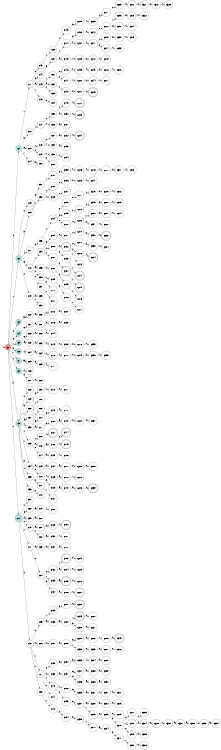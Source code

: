 digraph APTAALF {
__start0 [style = invis, shape = none, label = "", width = 0, height = 0];

rankdir=LR;
size="8,5";

s0 [style="filled", color="black", fillcolor="#ff817b" shape="circle", label="q0"];
s1 [style="filled", color="black", fillcolor="powderblue" shape="circle", label="q1"];
s2 [style="filled", color="black", fillcolor="powderblue" shape="circle", label="q2"];
s3 [style="filled", color="black", fillcolor="powderblue" shape="circle", label="q3"];
s4 [style="filled", color="black", fillcolor="powderblue" shape="circle", label="q4"];
s5 [style="filled", color="black", fillcolor="powderblue" shape="circle", label="q5"];
s6 [style="filled", color="black", fillcolor="powderblue" shape="circle", label="q6"];
s7 [style="filled", color="black", fillcolor="powderblue" shape="circle", label="q7"];
s8 [style="filled", color="black", fillcolor="powderblue" shape="circle", label="q8"];
s9 [style="filled", color="black", fillcolor="powderblue" shape="circle", label="q9"];
s10 [style="filled", color="black", fillcolor="powderblue" shape="circle", label="q10"];
s11 [style="filled", color="black", fillcolor="white" shape="circle", label="q11"];
s12 [style="filled", color="black", fillcolor="white" shape="circle", label="q12"];
s13 [style="filled", color="black", fillcolor="white" shape="circle", label="q13"];
s14 [style="filled", color="black", fillcolor="white" shape="circle", label="q14"];
s15 [style="filled", color="black", fillcolor="white" shape="circle", label="q15"];
s16 [style="filled", color="black", fillcolor="white" shape="circle", label="q16"];
s17 [style="filled", color="black", fillcolor="white" shape="circle", label="q17"];
s18 [style="filled", color="black", fillcolor="white" shape="circle", label="q18"];
s19 [style="filled", color="black", fillcolor="white" shape="circle", label="q19"];
s20 [style="filled", color="black", fillcolor="white" shape="circle", label="q20"];
s21 [style="filled", color="black", fillcolor="white" shape="circle", label="q21"];
s22 [style="filled", color="black", fillcolor="white" shape="circle", label="q22"];
s23 [style="filled", color="black", fillcolor="white" shape="circle", label="q23"];
s24 [style="filled", color="black", fillcolor="white" shape="circle", label="q24"];
s25 [style="filled", color="black", fillcolor="white" shape="circle", label="q25"];
s26 [style="filled", color="black", fillcolor="white" shape="circle", label="q26"];
s27 [style="filled", color="black", fillcolor="white" shape="circle", label="q27"];
s28 [style="filled", color="black", fillcolor="white" shape="circle", label="q28"];
s29 [style="filled", color="black", fillcolor="white" shape="circle", label="q29"];
s30 [style="filled", color="black", fillcolor="white" shape="circle", label="q30"];
s31 [style="filled", color="black", fillcolor="white" shape="circle", label="q31"];
s32 [style="filled", color="black", fillcolor="white" shape="circle", label="q32"];
s33 [style="filled", color="black", fillcolor="white" shape="circle", label="q33"];
s34 [style="filled", color="black", fillcolor="white" shape="circle", label="q34"];
s35 [style="filled", color="black", fillcolor="white" shape="circle", label="q35"];
s36 [style="filled", color="black", fillcolor="white" shape="circle", label="q36"];
s37 [style="filled", color="black", fillcolor="white" shape="circle", label="q37"];
s38 [style="filled", color="black", fillcolor="white" shape="circle", label="q38"];
s39 [style="filled", color="black", fillcolor="white" shape="circle", label="q39"];
s40 [style="filled", color="black", fillcolor="white" shape="circle", label="q40"];
s41 [style="filled", color="black", fillcolor="white" shape="circle", label="q41"];
s42 [style="filled", color="black", fillcolor="white" shape="circle", label="q42"];
s43 [style="filled", color="black", fillcolor="white" shape="circle", label="q43"];
s44 [style="filled", color="black", fillcolor="white" shape="circle", label="q44"];
s45 [style="filled", color="black", fillcolor="white" shape="circle", label="q45"];
s46 [style="filled", color="black", fillcolor="white" shape="circle", label="q46"];
s47 [style="filled", color="black", fillcolor="white" shape="circle", label="q47"];
s48 [style="filled", color="black", fillcolor="white" shape="circle", label="q48"];
s49 [style="filled", color="black", fillcolor="white" shape="circle", label="q49"];
s50 [style="filled", color="black", fillcolor="white" shape="circle", label="q50"];
s51 [style="filled", color="black", fillcolor="white" shape="circle", label="q51"];
s52 [style="filled", color="black", fillcolor="white" shape="circle", label="q52"];
s53 [style="filled", color="black", fillcolor="white" shape="circle", label="q53"];
s54 [style="filled", color="black", fillcolor="white" shape="circle", label="q54"];
s55 [style="filled", color="black", fillcolor="white" shape="circle", label="q55"];
s56 [style="filled", color="black", fillcolor="white" shape="circle", label="q56"];
s57 [style="filled", color="black", fillcolor="white" shape="circle", label="q57"];
s58 [style="filled", color="black", fillcolor="white" shape="circle", label="q58"];
s59 [style="filled", color="black", fillcolor="white" shape="circle", label="q59"];
s60 [style="filled", color="black", fillcolor="white" shape="circle", label="q60"];
s61 [style="filled", color="black", fillcolor="white" shape="circle", label="q61"];
s62 [style="filled", color="black", fillcolor="white" shape="circle", label="q62"];
s63 [style="filled", color="black", fillcolor="white" shape="circle", label="q63"];
s64 [style="filled", color="black", fillcolor="white" shape="circle", label="q64"];
s65 [style="filled", color="black", fillcolor="white" shape="circle", label="q65"];
s66 [style="filled", color="black", fillcolor="white" shape="circle", label="q66"];
s67 [style="filled", color="black", fillcolor="white" shape="circle", label="q67"];
s68 [style="filled", color="black", fillcolor="white" shape="circle", label="q68"];
s69 [style="filled", color="black", fillcolor="white" shape="circle", label="q69"];
s70 [style="filled", color="black", fillcolor="white" shape="circle", label="q70"];
s71 [style="filled", color="black", fillcolor="white" shape="circle", label="q71"];
s72 [style="filled", color="black", fillcolor="white" shape="circle", label="q72"];
s73 [style="filled", color="black", fillcolor="white" shape="circle", label="q73"];
s74 [style="filled", color="black", fillcolor="white" shape="circle", label="q74"];
s75 [style="filled", color="black", fillcolor="white" shape="circle", label="q75"];
s76 [style="filled", color="black", fillcolor="white" shape="circle", label="q76"];
s77 [style="filled", color="black", fillcolor="white" shape="circle", label="q77"];
s78 [style="filled", color="black", fillcolor="white" shape="circle", label="q78"];
s79 [style="filled", color="black", fillcolor="white" shape="circle", label="q79"];
s80 [style="filled", color="black", fillcolor="white" shape="circle", label="q80"];
s81 [style="filled", color="black", fillcolor="white" shape="circle", label="q81"];
s82 [style="filled", color="black", fillcolor="white" shape="circle", label="q82"];
s83 [style="filled", color="black", fillcolor="white" shape="circle", label="q83"];
s84 [style="filled", color="black", fillcolor="white" shape="circle", label="q84"];
s85 [style="filled", color="black", fillcolor="white" shape="circle", label="q85"];
s86 [style="filled", color="black", fillcolor="white" shape="circle", label="q86"];
s87 [style="filled", color="black", fillcolor="white" shape="circle", label="q87"];
s88 [style="filled", color="black", fillcolor="white" shape="circle", label="q88"];
s89 [style="filled", color="black", fillcolor="white" shape="circle", label="q89"];
s90 [style="filled", color="black", fillcolor="white" shape="circle", label="q90"];
s91 [style="filled", color="black", fillcolor="white" shape="circle", label="q91"];
s92 [style="filled", color="black", fillcolor="white" shape="circle", label="q92"];
s93 [style="filled", color="black", fillcolor="white" shape="circle", label="q93"];
s94 [style="filled", color="black", fillcolor="white" shape="circle", label="q94"];
s95 [style="filled", color="black", fillcolor="white" shape="circle", label="q95"];
s96 [style="filled", color="black", fillcolor="white" shape="circle", label="q96"];
s97 [style="filled", color="black", fillcolor="white" shape="circle", label="q97"];
s98 [style="filled", color="black", fillcolor="white" shape="circle", label="q98"];
s99 [style="filled", color="black", fillcolor="white" shape="circle", label="q99"];
s100 [style="filled", color="black", fillcolor="white" shape="circle", label="q100"];
s101 [style="filled", color="black", fillcolor="white" shape="circle", label="q101"];
s102 [style="filled", color="black", fillcolor="white" shape="circle", label="q102"];
s103 [style="filled", color="black", fillcolor="white" shape="circle", label="q103"];
s104 [style="filled", color="black", fillcolor="white" shape="circle", label="q104"];
s105 [style="filled", color="black", fillcolor="white" shape="circle", label="q105"];
s106 [style="filled", color="black", fillcolor="white" shape="circle", label="q106"];
s107 [style="filled", color="black", fillcolor="white" shape="circle", label="q107"];
s108 [style="filled", color="black", fillcolor="white" shape="circle", label="q108"];
s109 [style="filled", color="black", fillcolor="white" shape="circle", label="q109"];
s110 [style="filled", color="black", fillcolor="white" shape="circle", label="q110"];
s111 [style="filled", color="black", fillcolor="white" shape="circle", label="q111"];
s112 [style="filled", color="black", fillcolor="white" shape="circle", label="q112"];
s113 [style="filled", color="black", fillcolor="white" shape="circle", label="q113"];
s114 [style="filled", color="black", fillcolor="white" shape="circle", label="q114"];
s115 [style="filled", color="black", fillcolor="white" shape="circle", label="q115"];
s116 [style="filled", color="black", fillcolor="white" shape="circle", label="q116"];
s117 [style="filled", color="black", fillcolor="white" shape="circle", label="q117"];
s118 [style="filled", color="black", fillcolor="white" shape="circle", label="q118"];
s119 [style="filled", color="black", fillcolor="white" shape="circle", label="q119"];
s120 [style="filled", color="black", fillcolor="white" shape="circle", label="q120"];
s121 [style="rounded,filled", color="black", fillcolor="white" shape="doublecircle", label="q121"];
s122 [style="filled", color="black", fillcolor="white" shape="circle", label="q122"];
s123 [style="filled", color="black", fillcolor="white" shape="circle", label="q123"];
s124 [style="filled", color="black", fillcolor="white" shape="circle", label="q124"];
s125 [style="filled", color="black", fillcolor="white" shape="circle", label="q125"];
s126 [style="filled", color="black", fillcolor="white" shape="circle", label="q126"];
s127 [style="filled", color="black", fillcolor="white" shape="circle", label="q127"];
s128 [style="filled", color="black", fillcolor="white" shape="circle", label="q128"];
s129 [style="filled", color="black", fillcolor="white" shape="circle", label="q129"];
s130 [style="filled", color="black", fillcolor="white" shape="circle", label="q130"];
s131 [style="filled", color="black", fillcolor="white" shape="circle", label="q131"];
s132 [style="filled", color="black", fillcolor="white" shape="circle", label="q132"];
s133 [style="filled", color="black", fillcolor="white" shape="circle", label="q133"];
s134 [style="filled", color="black", fillcolor="white" shape="circle", label="q134"];
s135 [style="filled", color="black", fillcolor="white" shape="circle", label="q135"];
s136 [style="filled", color="black", fillcolor="white" shape="circle", label="q136"];
s137 [style="filled", color="black", fillcolor="white" shape="circle", label="q137"];
s138 [style="filled", color="black", fillcolor="white" shape="circle", label="q138"];
s139 [style="filled", color="black", fillcolor="white" shape="circle", label="q139"];
s140 [style="filled", color="black", fillcolor="white" shape="circle", label="q140"];
s141 [style="filled", color="black", fillcolor="white" shape="circle", label="q141"];
s142 [style="filled", color="black", fillcolor="white" shape="circle", label="q142"];
s143 [style="filled", color="black", fillcolor="white" shape="circle", label="q143"];
s144 [style="filled", color="black", fillcolor="white" shape="circle", label="q144"];
s145 [style="filled", color="black", fillcolor="white" shape="circle", label="q145"];
s146 [style="filled", color="black", fillcolor="white" shape="circle", label="q146"];
s147 [style="filled", color="black", fillcolor="white" shape="circle", label="q147"];
s148 [style="filled", color="black", fillcolor="white" shape="circle", label="q148"];
s149 [style="filled", color="black", fillcolor="white" shape="circle", label="q149"];
s150 [style="filled", color="black", fillcolor="white" shape="circle", label="q150"];
s151 [style="filled", color="black", fillcolor="white" shape="circle", label="q151"];
s152 [style="filled", color="black", fillcolor="white" shape="circle", label="q152"];
s153 [style="filled", color="black", fillcolor="white" shape="circle", label="q153"];
s154 [style="filled", color="black", fillcolor="white" shape="circle", label="q154"];
s155 [style="filled", color="black", fillcolor="white" shape="circle", label="q155"];
s156 [style="filled", color="black", fillcolor="white" shape="circle", label="q156"];
s157 [style="filled", color="black", fillcolor="white" shape="circle", label="q157"];
s158 [style="filled", color="black", fillcolor="white" shape="circle", label="q158"];
s159 [style="filled", color="black", fillcolor="white" shape="circle", label="q159"];
s160 [style="filled", color="black", fillcolor="white" shape="circle", label="q160"];
s161 [style="filled", color="black", fillcolor="white" shape="circle", label="q161"];
s162 [style="rounded,filled", color="black", fillcolor="white" shape="doublecircle", label="q162"];
s163 [style="filled", color="black", fillcolor="white" shape="circle", label="q163"];
s164 [style="rounded,filled", color="black", fillcolor="white" shape="doublecircle", label="q164"];
s165 [style="filled", color="black", fillcolor="white" shape="circle", label="q165"];
s166 [style="filled", color="black", fillcolor="white" shape="circle", label="q166"];
s167 [style="filled", color="black", fillcolor="white" shape="circle", label="q167"];
s168 [style="filled", color="black", fillcolor="white" shape="circle", label="q168"];
s169 [style="filled", color="black", fillcolor="white" shape="circle", label="q169"];
s170 [style="filled", color="black", fillcolor="white" shape="circle", label="q170"];
s171 [style="filled", color="black", fillcolor="white" shape="circle", label="q171"];
s172 [style="filled", color="black", fillcolor="white" shape="circle", label="q172"];
s173 [style="filled", color="black", fillcolor="white" shape="circle", label="q173"];
s174 [style="rounded,filled", color="black", fillcolor="white" shape="doublecircle", label="q174"];
s175 [style="rounded,filled", color="black", fillcolor="white" shape="doublecircle", label="q175"];
s176 [style="filled", color="black", fillcolor="white" shape="circle", label="q176"];
s177 [style="filled", color="black", fillcolor="white" shape="circle", label="q177"];
s178 [style="filled", color="black", fillcolor="white" shape="circle", label="q178"];
s179 [style="filled", color="black", fillcolor="white" shape="circle", label="q179"];
s180 [style="rounded,filled", color="black", fillcolor="white" shape="doublecircle", label="q180"];
s181 [style="filled", color="black", fillcolor="white" shape="circle", label="q181"];
s182 [style="filled", color="black", fillcolor="white" shape="circle", label="q182"];
s183 [style="rounded,filled", color="black", fillcolor="white" shape="doublecircle", label="q183"];
s184 [style="filled", color="black", fillcolor="white" shape="circle", label="q184"];
s185 [style="rounded,filled", color="black", fillcolor="white" shape="doublecircle", label="q185"];
s186 [style="filled", color="black", fillcolor="white" shape="circle", label="q186"];
s187 [style="filled", color="black", fillcolor="white" shape="circle", label="q187"];
s188 [style="filled", color="black", fillcolor="white" shape="circle", label="q188"];
s189 [style="filled", color="black", fillcolor="white" shape="circle", label="q189"];
s190 [style="filled", color="black", fillcolor="white" shape="circle", label="q190"];
s191 [style="filled", color="black", fillcolor="white" shape="circle", label="q191"];
s192 [style="filled", color="black", fillcolor="white" shape="circle", label="q192"];
s193 [style="filled", color="black", fillcolor="white" shape="circle", label="q193"];
s194 [style="filled", color="black", fillcolor="white" shape="circle", label="q194"];
s195 [style="filled", color="black", fillcolor="white" shape="circle", label="q195"];
s196 [style="filled", color="black", fillcolor="white" shape="circle", label="q196"];
s197 [style="filled", color="black", fillcolor="white" shape="circle", label="q197"];
s198 [style="filled", color="black", fillcolor="white" shape="circle", label="q198"];
s199 [style="filled", color="black", fillcolor="white" shape="circle", label="q199"];
s200 [style="filled", color="black", fillcolor="white" shape="circle", label="q200"];
s201 [style="filled", color="black", fillcolor="white" shape="circle", label="q201"];
s202 [style="rounded,filled", color="black", fillcolor="white" shape="doublecircle", label="q202"];
s203 [style="rounded,filled", color="black", fillcolor="white" shape="doublecircle", label="q203"];
s204 [style="rounded,filled", color="black", fillcolor="white" shape="doublecircle", label="q204"];
s205 [style="filled", color="black", fillcolor="white" shape="circle", label="q205"];
s206 [style="filled", color="black", fillcolor="white" shape="circle", label="q206"];
s207 [style="filled", color="black", fillcolor="white" shape="circle", label="q207"];
s208 [style="filled", color="black", fillcolor="white" shape="circle", label="q208"];
s209 [style="filled", color="black", fillcolor="white" shape="circle", label="q209"];
s210 [style="filled", color="black", fillcolor="white" shape="circle", label="q210"];
s211 [style="filled", color="black", fillcolor="white" shape="circle", label="q211"];
s212 [style="filled", color="black", fillcolor="white" shape="circle", label="q212"];
s213 [style="filled", color="black", fillcolor="white" shape="circle", label="q213"];
s214 [style="rounded,filled", color="black", fillcolor="white" shape="doublecircle", label="q214"];
s215 [style="rounded,filled", color="black", fillcolor="white" shape="doublecircle", label="q215"];
s216 [style="filled", color="black", fillcolor="white" shape="circle", label="q216"];
s217 [style="filled", color="black", fillcolor="white" shape="circle", label="q217"];
s218 [style="filled", color="black", fillcolor="white" shape="circle", label="q218"];
s219 [style="filled", color="black", fillcolor="white" shape="circle", label="q219"];
s220 [style="filled", color="black", fillcolor="white" shape="circle", label="q220"];
s221 [style="filled", color="black", fillcolor="white" shape="circle", label="q221"];
s222 [style="filled", color="black", fillcolor="white" shape="circle", label="q222"];
s223 [style="filled", color="black", fillcolor="white" shape="circle", label="q223"];
s224 [style="filled", color="black", fillcolor="white" shape="circle", label="q224"];
s225 [style="filled", color="black", fillcolor="white" shape="circle", label="q225"];
s226 [style="filled", color="black", fillcolor="white" shape="circle", label="q226"];
s227 [style="rounded,filled", color="black", fillcolor="white" shape="doublecircle", label="q227"];
s228 [style="rounded,filled", color="black", fillcolor="white" shape="doublecircle", label="q228"];
s229 [style="rounded,filled", color="black", fillcolor="white" shape="doublecircle", label="q229"];
s230 [style="filled", color="black", fillcolor="white" shape="circle", label="q230"];
s231 [style="filled", color="black", fillcolor="white" shape="circle", label="q231"];
s232 [style="filled", color="black", fillcolor="white" shape="circle", label="q232"];
s233 [style="filled", color="black", fillcolor="white" shape="circle", label="q233"];
s234 [style="filled", color="black", fillcolor="white" shape="circle", label="q234"];
s235 [style="filled", color="black", fillcolor="white" shape="circle", label="q235"];
s236 [style="filled", color="black", fillcolor="white" shape="circle", label="q236"];
s237 [style="filled", color="black", fillcolor="white" shape="circle", label="q237"];
s238 [style="filled", color="black", fillcolor="white" shape="circle", label="q238"];
s239 [style="filled", color="black", fillcolor="white" shape="circle", label="q239"];
s240 [style="filled", color="black", fillcolor="white" shape="circle", label="q240"];
s241 [style="filled", color="black", fillcolor="white" shape="circle", label="q241"];
s242 [style="filled", color="black", fillcolor="white" shape="circle", label="q242"];
s243 [style="filled", color="black", fillcolor="white" shape="circle", label="q243"];
s244 [style="filled", color="black", fillcolor="white" shape="circle", label="q244"];
s245 [style="rounded,filled", color="black", fillcolor="white" shape="doublecircle", label="q245"];
s246 [style="filled", color="black", fillcolor="white" shape="circle", label="q246"];
s247 [style="filled", color="black", fillcolor="white" shape="circle", label="q247"];
s248 [style="filled", color="black", fillcolor="white" shape="circle", label="q248"];
s249 [style="filled", color="black", fillcolor="white" shape="circle", label="q249"];
s250 [style="filled", color="black", fillcolor="white" shape="circle", label="q250"];
s251 [style="filled", color="black", fillcolor="white" shape="circle", label="q251"];
s252 [style="filled", color="black", fillcolor="white" shape="circle", label="q252"];
s253 [style="filled", color="black", fillcolor="white" shape="circle", label="q253"];
s254 [style="rounded,filled", color="black", fillcolor="white" shape="doublecircle", label="q254"];
s255 [style="filled", color="black", fillcolor="white" shape="circle", label="q255"];
s256 [style="filled", color="black", fillcolor="white" shape="circle", label="q256"];
s257 [style="filled", color="black", fillcolor="white" shape="circle", label="q257"];
s258 [style="filled", color="black", fillcolor="white" shape="circle", label="q258"];
s259 [style="rounded,filled", color="black", fillcolor="white" shape="doublecircle", label="q259"];
s260 [style="filled", color="black", fillcolor="white" shape="circle", label="q260"];
s261 [style="filled", color="black", fillcolor="white" shape="circle", label="q261"];
s262 [style="filled", color="black", fillcolor="white" shape="circle", label="q262"];
s263 [style="filled", color="black", fillcolor="white" shape="circle", label="q263"];
s264 [style="filled", color="black", fillcolor="white" shape="circle", label="q264"];
s265 [style="filled", color="black", fillcolor="white" shape="circle", label="q265"];
s266 [style="filled", color="black", fillcolor="white" shape="circle", label="q266"];
s267 [style="filled", color="black", fillcolor="white" shape="circle", label="q267"];
s268 [style="filled", color="black", fillcolor="white" shape="circle", label="q268"];
s269 [style="filled", color="black", fillcolor="white" shape="circle", label="q269"];
s270 [style="filled", color="black", fillcolor="white" shape="circle", label="q270"];
s271 [style="filled", color="black", fillcolor="white" shape="circle", label="q271"];
s272 [style="filled", color="black", fillcolor="white" shape="circle", label="q272"];
s273 [style="filled", color="black", fillcolor="white" shape="circle", label="q273"];
s274 [style="filled", color="black", fillcolor="white" shape="circle", label="q274"];
s275 [style="filled", color="black", fillcolor="white" shape="circle", label="q275"];
s276 [style="filled", color="black", fillcolor="white" shape="circle", label="q276"];
s277 [style="filled", color="black", fillcolor="white" shape="circle", label="q277"];
s278 [style="filled", color="black", fillcolor="white" shape="circle", label="q278"];
s279 [style="filled", color="black", fillcolor="white" shape="circle", label="q279"];
s280 [style="filled", color="black", fillcolor="white" shape="circle", label="q280"];
s281 [style="filled", color="black", fillcolor="white" shape="circle", label="q281"];
s282 [style="filled", color="black", fillcolor="white" shape="circle", label="q282"];
s283 [style="rounded,filled", color="black", fillcolor="white" shape="doublecircle", label="q283"];
s284 [style="filled", color="black", fillcolor="white" shape="circle", label="q284"];
s285 [style="filled", color="black", fillcolor="white" shape="circle", label="q285"];
s286 [style="filled", color="black", fillcolor="white" shape="circle", label="q286"];
s287 [style="filled", color="black", fillcolor="white" shape="circle", label="q287"];
s288 [style="filled", color="black", fillcolor="white" shape="circle", label="q288"];
s289 [style="filled", color="black", fillcolor="white" shape="circle", label="q289"];
s290 [style="filled", color="black", fillcolor="white" shape="circle", label="q290"];
s291 [style="filled", color="black", fillcolor="white" shape="circle", label="q291"];
s292 [style="filled", color="black", fillcolor="white" shape="circle", label="q292"];
s293 [style="filled", color="black", fillcolor="white" shape="circle", label="q293"];
s294 [style="filled", color="black", fillcolor="white" shape="circle", label="q294"];
s295 [style="filled", color="black", fillcolor="white" shape="circle", label="q295"];
s296 [style="filled", color="black", fillcolor="white" shape="circle", label="q296"];
s297 [style="filled", color="black", fillcolor="white" shape="circle", label="q297"];
s298 [style="filled", color="black", fillcolor="white" shape="circle", label="q298"];
s299 [style="filled", color="black", fillcolor="white" shape="circle", label="q299"];
s300 [style="filled", color="black", fillcolor="white" shape="circle", label="q300"];
s301 [style="filled", color="black", fillcolor="white" shape="circle", label="q301"];
s302 [style="filled", color="black", fillcolor="white" shape="circle", label="q302"];
s303 [style="filled", color="black", fillcolor="white" shape="circle", label="q303"];
s304 [style="filled", color="black", fillcolor="white" shape="circle", label="q304"];
s305 [style="rounded,filled", color="black", fillcolor="white" shape="doublecircle", label="q305"];
s306 [style="filled", color="black", fillcolor="white" shape="circle", label="q306"];
s307 [style="filled", color="black", fillcolor="white" shape="circle", label="q307"];
s308 [style="filled", color="black", fillcolor="white" shape="circle", label="q308"];
s309 [style="filled", color="black", fillcolor="white" shape="circle", label="q309"];
s310 [style="filled", color="black", fillcolor="white" shape="circle", label="q310"];
s311 [style="filled", color="black", fillcolor="white" shape="circle", label="q311"];
s312 [style="filled", color="black", fillcolor="white" shape="circle", label="q312"];
s313 [style="filled", color="black", fillcolor="white" shape="circle", label="q313"];
s314 [style="filled", color="black", fillcolor="white" shape="circle", label="q314"];
s315 [style="filled", color="black", fillcolor="white" shape="circle", label="q315"];
s316 [style="filled", color="black", fillcolor="white" shape="circle", label="q316"];
s317 [style="filled", color="black", fillcolor="white" shape="circle", label="q317"];
s318 [style="filled", color="black", fillcolor="white" shape="circle", label="q318"];
s319 [style="filled", color="black", fillcolor="white" shape="circle", label="q319"];
s320 [style="filled", color="black", fillcolor="white" shape="circle", label="q320"];
s321 [style="filled", color="black", fillcolor="white" shape="circle", label="q321"];
s322 [style="filled", color="black", fillcolor="white" shape="circle", label="q322"];
s323 [style="filled", color="black", fillcolor="white" shape="circle", label="q323"];
s324 [style="filled", color="black", fillcolor="white" shape="circle", label="q324"];
s325 [style="filled", color="black", fillcolor="white" shape="circle", label="q325"];
s326 [style="filled", color="black", fillcolor="white" shape="circle", label="q326"];
s327 [style="filled", color="black", fillcolor="white" shape="circle", label="q327"];
s328 [style="filled", color="black", fillcolor="white" shape="circle", label="q328"];
s329 [style="filled", color="black", fillcolor="white" shape="circle", label="q329"];
s330 [style="filled", color="black", fillcolor="white" shape="circle", label="q330"];
s331 [style="filled", color="black", fillcolor="white" shape="circle", label="q331"];
s332 [style="filled", color="black", fillcolor="white" shape="circle", label="q332"];
s333 [style="filled", color="black", fillcolor="white" shape="circle", label="q333"];
s334 [style="filled", color="black", fillcolor="white" shape="circle", label="q334"];
subgraph cluster_main { 
	graph [pad=".75", ranksep="0.15", nodesep="0.15"];
	 style=invis; 
	__start0 -> s0 [penwidth=2];
}
s0 -> s1 [label="0"];
s0 -> s2 [label="1"];
s0 -> s3 [label="4"];
s0 -> s4 [label="5"];
s0 -> s5 [label="7"];
s0 -> s6 [label="h"];
s0 -> s7 [label="r"];
s0 -> s8 [label="t"];
s0 -> s9 [label="y"];
s0 -> s10 [label="z"];
s1 -> s11 [label="1"];
s1 -> s12 [label="3"];
s1 -> s13 [label="6"];
s1 -> s14 [label="7"];
s2 -> s15 [label="0"];
s2 -> s16 [label="3"];
s2 -> s17 [label="4"];
s2 -> s18 [label="6"];
s2 -> s19 [label="s"];
s3 -> s20 [label="m"];
s4 -> s21 [label="6"];
s5 -> s22 [label="6"];
s5 -> s23 [label="e"];
s6 -> s24 [label="j"];
s7 -> s25 [label="m"];
s8 -> s26 [label="0"];
s8 -> s27 [label="y"];
s9 -> s28 [label="0"];
s9 -> s29 [label="3"];
s9 -> s30 [label="7"];
s9 -> s31 [label="e"];
s9 -> s32 [label="s"];
s9 -> s33 [label="t"];
s9 -> s34 [label="v"];
s9 -> s35 [label="x"];
s9 -> s36 [label="z"];
s10 -> s37 [label="0"];
s10 -> s38 [label="e"];
s10 -> s39 [label="s"];
s10 -> s40 [label="t"];
s10 -> s41 [label="v"];
s10 -> s42 [label="y"];
s11 -> s43 [label="0"];
s11 -> s44 [label="3"];
s11 -> s45 [label="6"];
s11 -> s46 [label="7"];
s12 -> s47 [label="7"];
s13 -> s48 [label="7"];
s13 -> s49 [label="s"];
s14 -> s50 [label="y"];
s16 -> s51 [label="6"];
s16 -> s52 [label="7"];
s17 -> s53 [label="6"];
s18 -> s54 [label="7"];
s18 -> s55 [label="e"];
s18 -> s56 [label="s"];
s18 -> s57 [label="t"];
s19 -> s58 [label="y"];
s19 -> s59 [label="z"];
s20 -> s60 [label="q"];
s21 -> s61 [label="3"];
s22 -> s62 [label="3"];
s23 -> s63 [label="s"];
s24 -> s64 [label="k"];
s25 -> s65 [label="5"];
s27 -> s66 [label="z"];
s30 -> s67 [label="3"];
s31 -> s68 [label="1"];
s32 -> s69 [label="1"];
s32 -> s70 [label="6"];
s32 -> s71 [label="e"];
s33 -> s72 [label="7"];
s33 -> s73 [label="e"];
s33 -> s74 [label="s"];
s34 -> s75 [label="e"];
s34 -> s76 [label="s"];
s35 -> s77 [label="y"];
s36 -> s78 [label="x"];
s38 -> s79 [label="6"];
s39 -> s80 [label="3"];
s40 -> s81 [label="e"];
s40 -> s82 [label="s"];
s41 -> s83 [label="e"];
s41 -> s84 [label="s"];
s42 -> s85 [label="s"];
s42 -> s86 [label="t"];
s42 -> s87 [label="v"];
s42 -> s88 [label="w"];
s43 -> s89 [label="1"];
s44 -> s90 [label="6"];
s45 -> s91 [label="7"];
s45 -> s92 [label="e"];
s45 -> s93 [label="t"];
s46 -> s94 [label="y"];
s47 -> s95 [label="s"];
s47 -> s96 [label="t"];
s48 -> s97 [label="s"];
s48 -> s98 [label="t"];
s49 -> s99 [label="v"];
s49 -> s100 [label="y"];
s51 -> s101 [label="7"];
s52 -> s102 [label="s"];
s52 -> s103 [label="t"];
s53 -> s104 [label="7"];
s54 -> s105 [label="e"];
s54 -> s106 [label="s"];
s54 -> s107 [label="t"];
s55 -> s108 [label="t"];
s56 -> s109 [label="t"];
s56 -> s110 [label="y"];
s57 -> s111 [label="z"];
s60 -> s112 [label="w"];
s61 -> s113 [label="9"];
s62 -> s114 [label="0"];
s63 -> s115 [label="t"];
s64 -> s116 [label="s"];
s65 -> s117 [label="4"];
s67 -> s118 [label="1"];
s70 -> s119 [label="3"];
s71 -> s120 [label="6"];
s72 -> s121 [label="1"];
s73 -> s122 [label="6"];
s74 -> s123 [label="6"];
s75 -> s124 [label="6"];
s76 -> s125 [label="7"];
s76 -> s126 [label="e"];
s77 -> s127 [label="z"];
s79 -> s128 [label="1"];
s81 -> s129 [label="6"];
s82 -> s130 [label="6"];
s83 -> s131 [label="6"];
s84 -> s132 [label="6"];
s84 -> s133 [label="7"];
s84 -> s134 [label="e"];
s85 -> s135 [label="7"];
s85 -> s136 [label="e"];
s86 -> s137 [label="s"];
s87 -> s138 [label="e"];
s87 -> s139 [label="s"];
s87 -> s140 [label="t"];
s87 -> s141 [label="u"];
s88 -> s142 [label="t"];
s89 -> s143 [label="4"];
s90 -> s144 [label="7"];
s90 -> s145 [label="e"];
s91 -> s146 [label="e"];
s91 -> s147 [label="s"];
s92 -> s148 [label="t"];
s95 -> s149 [label="t"];
s95 -> s150 [label="y"];
s96 -> s151 [label="y"];
s97 -> s152 [label="y"];
s98 -> s153 [label="y"];
s99 -> s154 [label="z"];
s101 -> s155 [label="e"];
s102 -> s156 [label="t"];
s103 -> s157 [label="z"];
s104 -> s158 [label="e"];
s104 -> s159 [label="k"];
s104 -> s160 [label="s"];
s105 -> s161 [label="s"];
s106 -> s162 [label="t"];
s106 -> s163 [label="y"];
s107 -> s164 [label="y"];
s108 -> s165 [label="y"];
s109 -> s166 [label="y"];
s112 -> s167 [label="x"];
s113 -> s168 [label="8"];
s115 -> s169 [label="v"];
s116 -> s170 [label="t"];
s118 -> s171 [label="0"];
s119 -> s172 [label="0"];
s120 -> s173 [label="3"];
s122 -> s174 [label="0"];
s122 -> s175 [label="1"];
s123 -> s176 [label="1"];
s124 -> s177 [label="3"];
s125 -> s178 [label="6"];
s126 -> s179 [label="6"];
s129 -> s180 [label="1"];
s130 -> s181 [label="1"];
s131 -> s182 [label="0"];
s132 -> s183 [label="1"];
s132 -> s184 [label="3"];
s133 -> s185 [label="3"];
s134 -> s186 [label="6"];
s135 -> s187 [label="3"];
s136 -> s188 [label="6"];
s137 -> s189 [label="e"];
s138 -> s190 [label="6"];
s139 -> s191 [label="e"];
s140 -> s192 [label="7"];
s140 -> s193 [label="s"];
s142 -> s194 [label="s"];
s143 -> s195 [label="6"];
s144 -> s196 [label="e"];
s144 -> s197 [label="s"];
s145 -> s198 [label="t"];
s146 -> s199 [label="s"];
s147 -> s200 [label="t"];
s148 -> s201 [label="y"];
s149 -> s202 [label="z"];
s150 -> s203 [label="z"];
s152 -> s204 [label="z"];
s155 -> s205 [label="s"];
s156 -> s206 [label="y"];
s158 -> s207 [label="s"];
s159 -> s208 [label="s"];
s160 -> s209 [label="t"];
s161 -> s210 [label="t"];
s162 -> s211 [label="w"];
s162 -> s212 [label="y"];
s162 -> s213 [label="z"];
s163 -> s214 [label="z"];
s164 -> s215 [label="z"];
s165 -> s216 [label="z"];
s166 -> s217 [label="z"];
s169 -> s218 [label="y"];
s170 -> s219 [label="w"];
s173 -> s220 [label="2"];
s177 -> s221 [label="2"];
s178 -> s222 [label="1"];
s179 -> s223 [label="3"];
s183 -> s224 [label="0"];
s184 -> s225 [label="0"];
s185 -> s226 [label="0"];
s186 -> s227 [label="1"];
s187 -> s228 [label="0"];
s188 -> s229 [label="1"];
s188 -> s230 [label="3"];
s189 -> s231 [label="6"];
s189 -> s232 [label="7"];
s190 -> s233 [label="3"];
s191 -> s234 [label="6"];
s191 -> s235 [label="d"];
s192 -> s236 [label="6"];
s193 -> s237 [label="e"];
s194 -> s238 [label="e"];
s195 -> s239 [label="7"];
s196 -> s240 [label="s"];
s197 -> s241 [label="t"];
s198 -> s242 [label="y"];
s199 -> s243 [label="t"];
s200 -> s244 [label="y"];
s201 -> s245 [label="z"];
s205 -> s246 [label="t"];
s206 -> s247 [label="z"];
s207 -> s248 [label="t"];
s208 -> s249 [label="t"];
s209 -> s250 [label="w"];
s209 -> s251 [label="y"];
s210 -> s252 [label="y"];
s211 -> s253 [label="y"];
s212 -> s254 [label="z"];
s218 -> s255 [label="z"];
s219 -> s256 [label="y"];
s220 -> s257 [label="0"];
s221 -> s258 [label="0"];
s223 -> s259 [label="0"];
s229 -> s260 [label="0"];
s230 -> s261 [label="0"];
s231 -> s262 [label="3"];
s232 -> s263 [label="6"];
s233 -> s264 [label="1"];
s234 -> s265 [label="3"];
s235 -> s266 [label="6"];
s236 -> s267 [label="3"];
s237 -> s268 [label="6"];
s237 -> s269 [label="7"];
s238 -> s270 [label="7"];
s239 -> s271 [label="k"];
s240 -> s272 [label="t"];
s241 -> s273 [label="v"];
s241 -> s274 [label="y"];
s242 -> s275 [label="z"];
s243 -> s276 [label="y"];
s244 -> s277 [label="z"];
s246 -> s278 [label="v"];
s248 -> s279 [label="y"];
s249 -> s280 [label="y"];
s250 -> s281 [label="y"];
s251 -> s282 [label="z"];
s252 -> s283 [label="z"];
s253 -> s284 [label="z"];
s256 -> s285 [label="z"];
s262 -> s286 [label="1"];
s263 -> s287 [label="3"];
s264 -> s288 [label="0"];
s265 -> s289 [label="0"];
s266 -> s290 [label="3"];
s267 -> s291 [label="1"];
s268 -> s292 [label="3"];
s269 -> s293 [label="6"];
s270 -> s294 [label="6"];
s271 -> s295 [label="s"];
s272 -> s296 [label="v"];
s272 -> s297 [label="y"];
s273 -> s298 [label="y"];
s274 -> s299 [label="z"];
s276 -> s300 [label="z"];
s278 -> s301 [label="y"];
s279 -> s302 [label="z"];
s280 -> s303 [label="z"];
s281 -> s304 [label="z"];
s286 -> s305 [label="0"];
s287 -> s306 [label="0"];
s291 -> s307 [label="0"];
s292 -> s308 [label="0"];
s293 -> s309 [label="0"];
s293 -> s310 [label="3"];
s294 -> s311 [label="3"];
s295 -> s312 [label="t"];
s296 -> s313 [label="y"];
s297 -> s314 [label="z"];
s298 -> s315 [label="z"];
s301 -> s316 [label="z"];
s310 -> s317 [label="0"];
s310 -> s318 [label="1"];
s310 -> s319 [label="2"];
s311 -> s320 [label="1"];
s312 -> s321 [label="w"];
s313 -> s322 [label="z"];
s318 -> s323 [label="0"];
s318 -> s324 [label="4"];
s319 -> s325 [label="0"];
s320 -> s326 [label="0"];
s321 -> s327 [label="y"];
s324 -> s328 [label="6"];
s327 -> s329 [label="z"];
s328 -> s330 [label="7"];
s330 -> s331 [label="k"];
s331 -> s332 [label="h"];
s332 -> s333 [label="j"];
s333 -> s334 [label="h"];

}